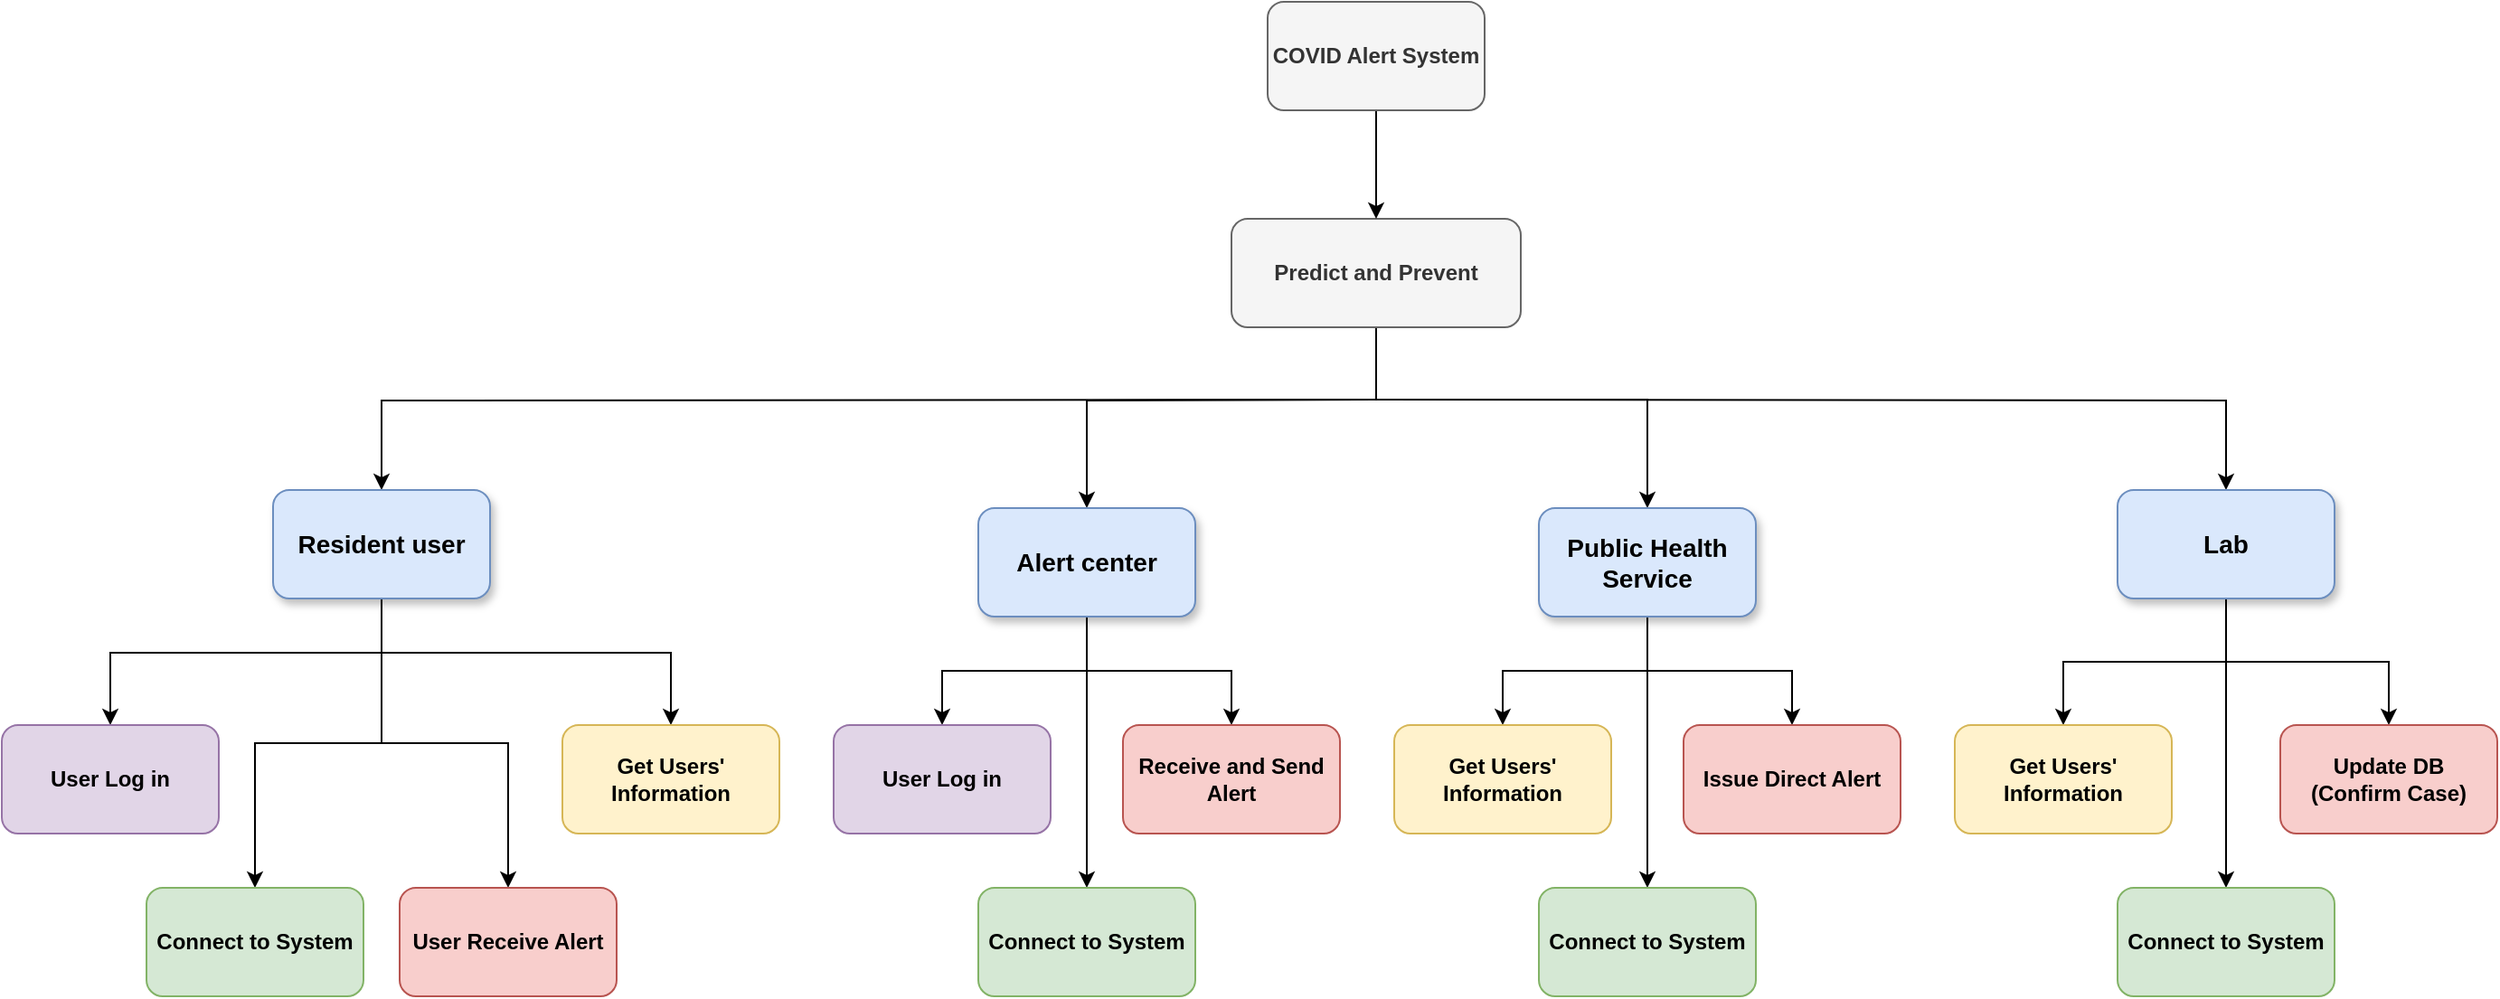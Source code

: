 <mxfile version="13.9.1" type="github">
  <diagram id="dqa7lNRxKlEO-pRqrmKs" name="Page-1">
    <mxGraphModel dx="2912" dy="1122" grid="1" gridSize="10" guides="1" tooltips="1" connect="1" arrows="1" fold="1" page="1" pageScale="1" pageWidth="850" pageHeight="1100" math="0" shadow="0">
      <root>
        <mxCell id="0" />
        <mxCell id="1" parent="0" />
        <mxCell id="jcwe3pfhumiKDBqwzcCS-14" style="edgeStyle=orthogonalEdgeStyle;rounded=0;orthogonalLoop=1;jettySize=auto;html=1;entryX=0.5;entryY=0;entryDx=0;entryDy=0;fontStyle=1" parent="1" target="jcwe3pfhumiKDBqwzcCS-2" edge="1">
          <mxGeometry relative="1" as="geometry">
            <mxPoint x="300" y="250" as="sourcePoint" />
          </mxGeometry>
        </mxCell>
        <mxCell id="jcwe3pfhumiKDBqwzcCS-15" style="edgeStyle=orthogonalEdgeStyle;rounded=0;orthogonalLoop=1;jettySize=auto;html=1;entryX=0.5;entryY=0;entryDx=0;entryDy=0;fontStyle=1" parent="1" source="jcwe3pfhumiKDBqwzcCS-1" target="jcwe3pfhumiKDBqwzcCS-3" edge="1">
          <mxGeometry relative="1" as="geometry">
            <Array as="points">
              <mxPoint x="300" y="250" />
              <mxPoint x="450" y="250" />
            </Array>
          </mxGeometry>
        </mxCell>
        <mxCell id="jcwe3pfhumiKDBqwzcCS-16" style="edgeStyle=orthogonalEdgeStyle;rounded=0;orthogonalLoop=1;jettySize=auto;html=1;entryX=0.5;entryY=0;entryDx=0;entryDy=0;fontStyle=1" parent="1" target="jcwe3pfhumiKDBqwzcCS-5" edge="1">
          <mxGeometry relative="1" as="geometry">
            <mxPoint x="300" y="250" as="sourcePoint" />
          </mxGeometry>
        </mxCell>
        <mxCell id="jcwe3pfhumiKDBqwzcCS-17" style="edgeStyle=orthogonalEdgeStyle;rounded=0;orthogonalLoop=1;jettySize=auto;html=1;entryX=0.5;entryY=0;entryDx=0;entryDy=0;fontStyle=1" parent="1" target="jcwe3pfhumiKDBqwzcCS-4" edge="1">
          <mxGeometry relative="1" as="geometry">
            <mxPoint x="300" y="250" as="sourcePoint" />
          </mxGeometry>
        </mxCell>
        <mxCell id="jcwe3pfhumiKDBqwzcCS-1" value="Predict and Prevent" style="rounded=1;whiteSpace=wrap;html=1;fontStyle=1;fillColor=#f5f5f5;strokeColor=#666666;fontColor=#333333;" parent="1" vertex="1">
          <mxGeometry x="220" y="150" width="160" height="60" as="geometry" />
        </mxCell>
        <mxCell id="jcwe3pfhumiKDBqwzcCS-18" value="" style="edgeStyle=orthogonalEdgeStyle;rounded=0;orthogonalLoop=1;jettySize=auto;html=1;exitX=0.5;exitY=1;exitDx=0;exitDy=0;fontStyle=1" parent="1" source="jcwe3pfhumiKDBqwzcCS-2" target="jcwe3pfhumiKDBqwzcCS-6" edge="1">
          <mxGeometry relative="1" as="geometry">
            <mxPoint x="-230" y="400" as="sourcePoint" />
            <Array as="points">
              <mxPoint x="-250" y="390" />
              <mxPoint x="-90" y="390" />
            </Array>
          </mxGeometry>
        </mxCell>
        <mxCell id="jcwe3pfhumiKDBqwzcCS-36" style="edgeStyle=orthogonalEdgeStyle;rounded=0;orthogonalLoop=1;jettySize=auto;html=1;entryX=0.5;entryY=0;entryDx=0;entryDy=0;exitX=0.5;exitY=1;exitDx=0;exitDy=0;fontStyle=1" parent="1" source="jcwe3pfhumiKDBqwzcCS-2" target="jcwe3pfhumiKDBqwzcCS-27" edge="1">
          <mxGeometry relative="1" as="geometry">
            <Array as="points">
              <mxPoint x="-250" y="390" />
              <mxPoint x="-400" y="390" />
            </Array>
          </mxGeometry>
        </mxCell>
        <mxCell id="6nJ1JO_80DaVWA7sprvd-2" style="edgeStyle=orthogonalEdgeStyle;rounded=0;orthogonalLoop=1;jettySize=auto;html=1;exitX=0.5;exitY=1;exitDx=0;exitDy=0;entryX=0.5;entryY=0;entryDx=0;entryDy=0;fontStyle=1" parent="1" source="jcwe3pfhumiKDBqwzcCS-2" target="6nJ1JO_80DaVWA7sprvd-1" edge="1">
          <mxGeometry relative="1" as="geometry" />
        </mxCell>
        <mxCell id="6nJ1JO_80DaVWA7sprvd-7" style="edgeStyle=orthogonalEdgeStyle;rounded=0;orthogonalLoop=1;jettySize=auto;html=1;exitX=0.5;exitY=1;exitDx=0;exitDy=0;fontStyle=1" parent="1" source="jcwe3pfhumiKDBqwzcCS-2" target="6nJ1JO_80DaVWA7sprvd-6" edge="1">
          <mxGeometry relative="1" as="geometry" />
        </mxCell>
        <mxCell id="jcwe3pfhumiKDBqwzcCS-2" value="Resident user" style="rounded=1;whiteSpace=wrap;html=1;fontStyle=1;fillColor=#dae8fc;strokeColor=#6c8ebf;shadow=1;fontSize=14;" parent="1" vertex="1">
          <mxGeometry x="-310" y="300" width="120" height="60" as="geometry" />
        </mxCell>
        <mxCell id="jcwe3pfhumiKDBqwzcCS-20" value="" style="edgeStyle=orthogonalEdgeStyle;rounded=0;orthogonalLoop=1;jettySize=auto;html=1;fontStyle=1" parent="1" source="jcwe3pfhumiKDBqwzcCS-3" target="jcwe3pfhumiKDBqwzcCS-8" edge="1">
          <mxGeometry relative="1" as="geometry" />
        </mxCell>
        <mxCell id="jcwe3pfhumiKDBqwzcCS-37" style="edgeStyle=orthogonalEdgeStyle;rounded=0;orthogonalLoop=1;jettySize=auto;html=1;entryX=0.5;entryY=0;entryDx=0;entryDy=0;fontStyle=1" parent="1" source="jcwe3pfhumiKDBqwzcCS-3" target="jcwe3pfhumiKDBqwzcCS-28" edge="1">
          <mxGeometry relative="1" as="geometry" />
        </mxCell>
        <mxCell id="jcwe3pfhumiKDBqwzcCS-42" style="edgeStyle=orthogonalEdgeStyle;rounded=0;orthogonalLoop=1;jettySize=auto;html=1;entryX=0.5;entryY=0;entryDx=0;entryDy=0;fontStyle=1" parent="1" source="jcwe3pfhumiKDBqwzcCS-3" target="jcwe3pfhumiKDBqwzcCS-39" edge="1">
          <mxGeometry relative="1" as="geometry" />
        </mxCell>
        <mxCell id="jcwe3pfhumiKDBqwzcCS-3" value="Public Health Service" style="rounded=1;whiteSpace=wrap;html=1;fontStyle=1;fillColor=#dae8fc;strokeColor=#6c8ebf;shadow=1;fontSize=14;" parent="1" vertex="1">
          <mxGeometry x="390" y="310" width="120" height="60" as="geometry" />
        </mxCell>
        <mxCell id="jcwe3pfhumiKDBqwzcCS-33" value="" style="edgeStyle=orthogonalEdgeStyle;rounded=0;orthogonalLoop=1;jettySize=auto;html=1;entryX=0.5;entryY=0;entryDx=0;entryDy=0;fontStyle=1" parent="1" source="jcwe3pfhumiKDBqwzcCS-4" target="jcwe3pfhumiKDBqwzcCS-30" edge="1">
          <mxGeometry relative="1" as="geometry">
            <mxPoint x="770" y="440" as="targetPoint" />
          </mxGeometry>
        </mxCell>
        <mxCell id="jcwe3pfhumiKDBqwzcCS-34" style="edgeStyle=orthogonalEdgeStyle;rounded=0;orthogonalLoop=1;jettySize=auto;html=1;entryX=0.5;entryY=0;entryDx=0;entryDy=0;fontStyle=1" parent="1" source="jcwe3pfhumiKDBqwzcCS-4" target="jcwe3pfhumiKDBqwzcCS-12" edge="1">
          <mxGeometry relative="1" as="geometry" />
        </mxCell>
        <mxCell id="jcwe3pfhumiKDBqwzcCS-35" style="edgeStyle=orthogonalEdgeStyle;rounded=0;orthogonalLoop=1;jettySize=auto;html=1;entryX=0.5;entryY=0;entryDx=0;entryDy=0;fontStyle=1" parent="1" source="jcwe3pfhumiKDBqwzcCS-4" target="jcwe3pfhumiKDBqwzcCS-10" edge="1">
          <mxGeometry relative="1" as="geometry" />
        </mxCell>
        <mxCell id="jcwe3pfhumiKDBqwzcCS-4" value="Lab" style="rounded=1;whiteSpace=wrap;html=1;fontStyle=1;fillColor=#dae8fc;strokeColor=#6c8ebf;shadow=1;fontSize=14;" parent="1" vertex="1">
          <mxGeometry x="710" y="300" width="120" height="60" as="geometry" />
        </mxCell>
        <mxCell id="jcwe3pfhumiKDBqwzcCS-21" value="" style="edgeStyle=orthogonalEdgeStyle;rounded=0;orthogonalLoop=1;jettySize=auto;html=1;fontStyle=1" parent="1" source="jcwe3pfhumiKDBqwzcCS-5" target="jcwe3pfhumiKDBqwzcCS-13" edge="1">
          <mxGeometry relative="1" as="geometry" />
        </mxCell>
        <mxCell id="jcwe3pfhumiKDBqwzcCS-38" style="edgeStyle=orthogonalEdgeStyle;rounded=0;orthogonalLoop=1;jettySize=auto;html=1;entryX=0.5;entryY=0;entryDx=0;entryDy=0;fontStyle=1" parent="1" source="jcwe3pfhumiKDBqwzcCS-5" target="jcwe3pfhumiKDBqwzcCS-29" edge="1">
          <mxGeometry relative="1" as="geometry" />
        </mxCell>
        <mxCell id="6nJ1JO_80DaVWA7sprvd-4" style="edgeStyle=orthogonalEdgeStyle;rounded=0;orthogonalLoop=1;jettySize=auto;html=1;exitX=0.5;exitY=1;exitDx=0;exitDy=0;entryX=0.5;entryY=0;entryDx=0;entryDy=0;fontStyle=1" parent="1" source="jcwe3pfhumiKDBqwzcCS-5" target="6nJ1JO_80DaVWA7sprvd-3" edge="1">
          <mxGeometry relative="1" as="geometry" />
        </mxCell>
        <mxCell id="jcwe3pfhumiKDBqwzcCS-5" value="Alert center" style="rounded=1;whiteSpace=wrap;html=1;fontStyle=1;fillColor=#dae8fc;strokeColor=#6c8ebf;shadow=1;fontSize=14;" parent="1" vertex="1">
          <mxGeometry x="80" y="310" width="120" height="60" as="geometry" />
        </mxCell>
        <mxCell id="jcwe3pfhumiKDBqwzcCS-6" value="Get Users&#39; Information" style="rounded=1;whiteSpace=wrap;html=1;fontStyle=1;fillColor=#fff2cc;strokeColor=#d6b656;" parent="1" vertex="1">
          <mxGeometry x="-150" y="430" width="120" height="60" as="geometry" />
        </mxCell>
        <mxCell id="jcwe3pfhumiKDBqwzcCS-8" value="Issue Direct Alert" style="rounded=1;whiteSpace=wrap;html=1;fontStyle=1;fillColor=#f8cecc;strokeColor=#b85450;" parent="1" vertex="1">
          <mxGeometry x="470" y="430" width="120" height="60" as="geometry" />
        </mxCell>
        <mxCell id="jcwe3pfhumiKDBqwzcCS-10" value="Update DB &lt;br&gt;(Confirm Case)" style="rounded=1;whiteSpace=wrap;html=1;fontStyle=1;fillColor=#f8cecc;strokeColor=#b85450;" parent="1" vertex="1">
          <mxGeometry x="800" y="430" width="120" height="60" as="geometry" />
        </mxCell>
        <mxCell id="jcwe3pfhumiKDBqwzcCS-12" value="Get Users&#39; Information" style="rounded=1;whiteSpace=wrap;html=1;fontStyle=1;fillColor=#fff2cc;strokeColor=#d6b656;" parent="1" vertex="1">
          <mxGeometry x="620" y="430" width="120" height="60" as="geometry" />
        </mxCell>
        <mxCell id="jcwe3pfhumiKDBqwzcCS-13" value="Receive and Send Alert" style="rounded=1;whiteSpace=wrap;html=1;fontStyle=1;fillColor=#f8cecc;strokeColor=#b85450;" parent="1" vertex="1">
          <mxGeometry x="160" y="430" width="120" height="60" as="geometry" />
        </mxCell>
        <mxCell id="jcwe3pfhumiKDBqwzcCS-26" value="" style="edgeStyle=orthogonalEdgeStyle;rounded=0;orthogonalLoop=1;jettySize=auto;html=1;fontStyle=1" parent="1" source="jcwe3pfhumiKDBqwzcCS-25" target="jcwe3pfhumiKDBqwzcCS-1" edge="1">
          <mxGeometry relative="1" as="geometry" />
        </mxCell>
        <mxCell id="jcwe3pfhumiKDBqwzcCS-25" value="COVID Alert System" style="rounded=1;whiteSpace=wrap;html=1;fillColor=#f5f5f5;strokeColor=#666666;fontColor=#333333;fontStyle=1" parent="1" vertex="1">
          <mxGeometry x="240" y="30" width="120" height="60" as="geometry" />
        </mxCell>
        <mxCell id="jcwe3pfhumiKDBqwzcCS-27" value="User Log in" style="rounded=1;whiteSpace=wrap;html=1;fontStyle=1;fillColor=#e1d5e7;strokeColor=#9673a6;" parent="1" vertex="1">
          <mxGeometry x="-460" y="430" width="120" height="60" as="geometry" />
        </mxCell>
        <mxCell id="jcwe3pfhumiKDBqwzcCS-28" value="Connect to System" style="rounded=1;whiteSpace=wrap;html=1;fontStyle=1;fillColor=#d5e8d4;strokeColor=#82b366;" parent="1" vertex="1">
          <mxGeometry x="390" y="520" width="120" height="60" as="geometry" />
        </mxCell>
        <mxCell id="jcwe3pfhumiKDBqwzcCS-29" value="User Log in" style="rounded=1;whiteSpace=wrap;html=1;fontStyle=1;fillColor=#e1d5e7;strokeColor=#9673a6;" parent="1" vertex="1">
          <mxGeometry y="430" width="120" height="60" as="geometry" />
        </mxCell>
        <mxCell id="jcwe3pfhumiKDBqwzcCS-30" value="Connect to System" style="rounded=1;whiteSpace=wrap;html=1;fontStyle=1;fillColor=#d5e8d4;strokeColor=#82b366;" parent="1" vertex="1">
          <mxGeometry x="710" y="520" width="120" height="60" as="geometry" />
        </mxCell>
        <mxCell id="jcwe3pfhumiKDBqwzcCS-39" value="Get Users&#39; Information" style="rounded=1;whiteSpace=wrap;html=1;fontStyle=1;fillColor=#fff2cc;strokeColor=#d6b656;" parent="1" vertex="1">
          <mxGeometry x="310" y="430" width="120" height="60" as="geometry" />
        </mxCell>
        <mxCell id="6nJ1JO_80DaVWA7sprvd-1" value="Connect to System" style="rounded=1;whiteSpace=wrap;html=1;fontStyle=1;fillColor=#d5e8d4;strokeColor=#82b366;" parent="1" vertex="1">
          <mxGeometry x="-380" y="520" width="120" height="60" as="geometry" />
        </mxCell>
        <mxCell id="6nJ1JO_80DaVWA7sprvd-3" value="Connect to System" style="rounded=1;whiteSpace=wrap;html=1;fontStyle=1;fillColor=#d5e8d4;strokeColor=#82b366;" parent="1" vertex="1">
          <mxGeometry x="80" y="520" width="120" height="60" as="geometry" />
        </mxCell>
        <mxCell id="6nJ1JO_80DaVWA7sprvd-6" value="User Receive Alert" style="rounded=1;whiteSpace=wrap;html=1;fontStyle=1;fillColor=#f8cecc;strokeColor=#b85450;" parent="1" vertex="1">
          <mxGeometry x="-240" y="520" width="120" height="60" as="geometry" />
        </mxCell>
      </root>
    </mxGraphModel>
  </diagram>
</mxfile>
